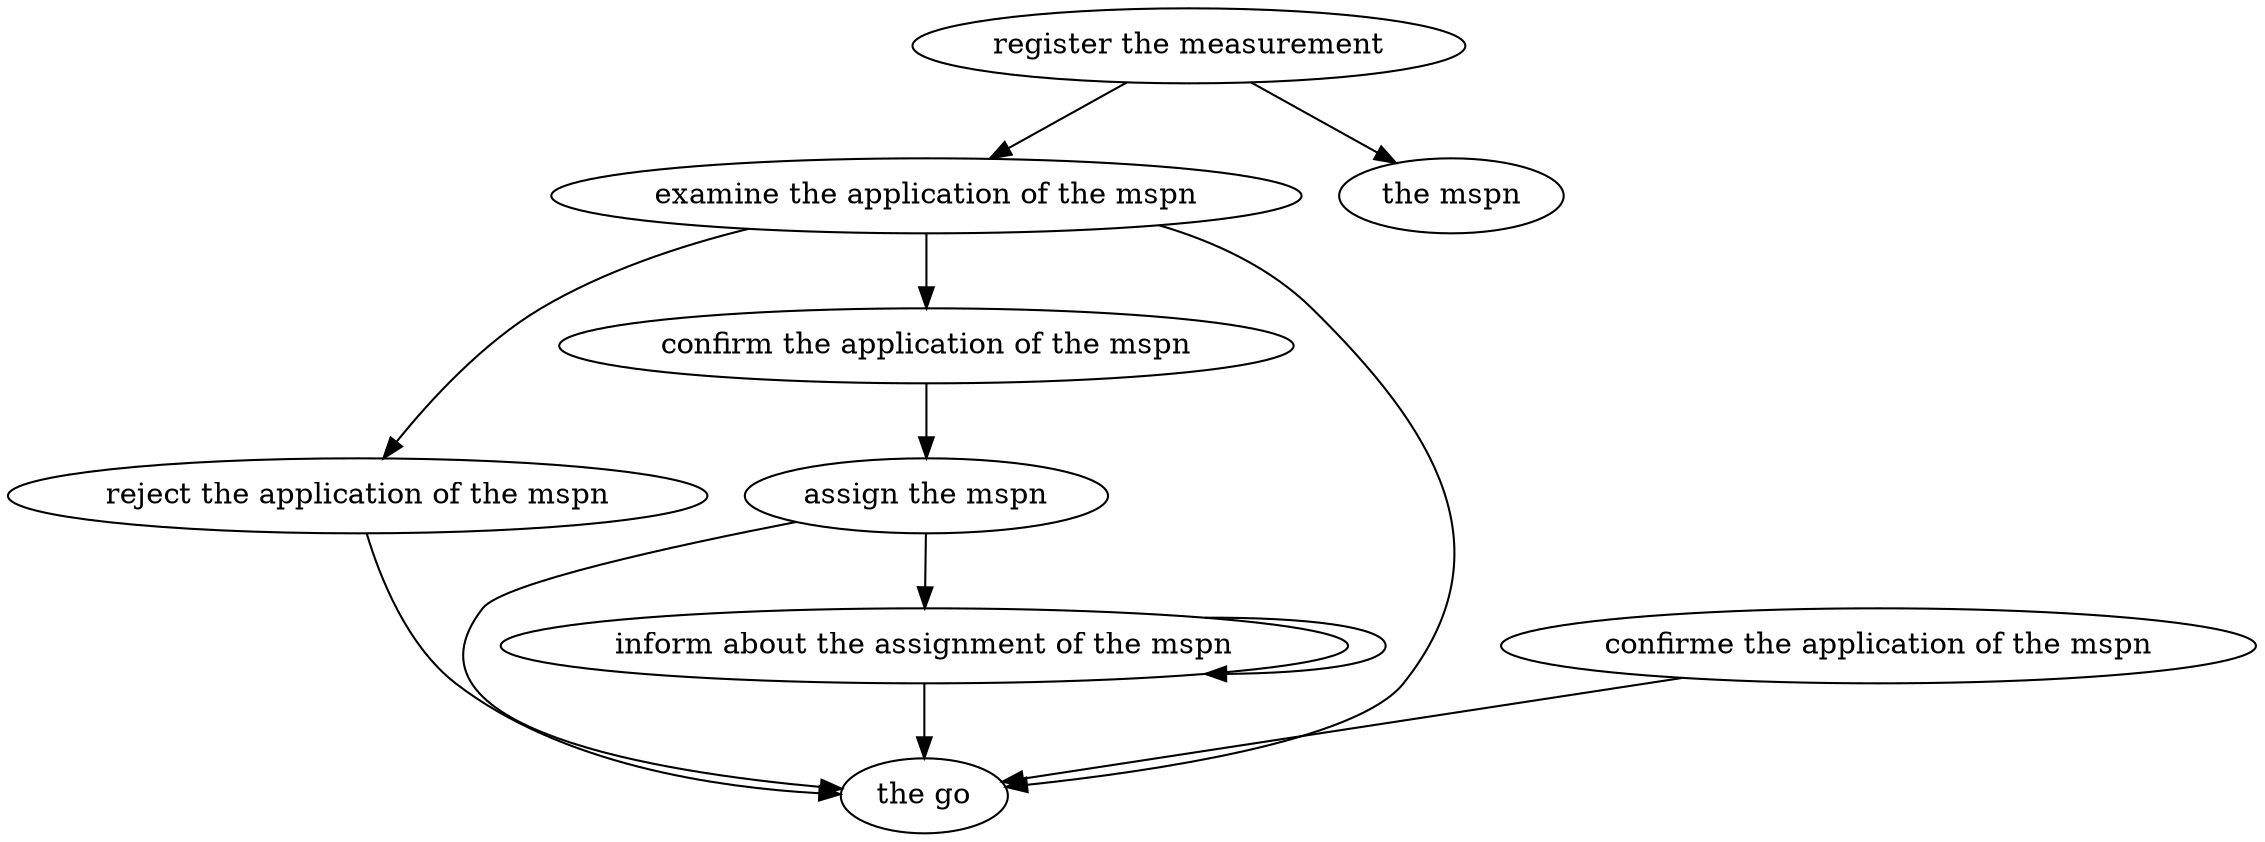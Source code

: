digraph "doc-10.7" {
	graph [name="doc-10.7"];
	"register the measurement"	[attrs="{'type': 'Activity', 'label': 'register the measurement'}"];
	"examine the application of the mspn"	[attrs="{'type': 'Activity', 'label': 'examine the application of the mspn'}"];
	"register the measurement" -> "examine the application of the mspn"	[attrs="{'type': 'flow', 'label': 'flow'}"];
	"the mspn"	[attrs="{'type': 'Actor', 'label': 'the mspn'}"];
	"register the measurement" -> "the mspn"	[attrs="{'type': 'actor performer', 'label': 'actor performer'}"];
	"reject the application of the mspn"	[attrs="{'type': 'Activity', 'label': 'reject the application of the mspn'}"];
	"examine the application of the mspn" -> "reject the application of the mspn"	[attrs="{'type': 'flow', 'label': 'flow'}"];
	"confirm the application of the mspn"	[attrs="{'type': 'Activity', 'label': 'confirm the application of the mspn'}"];
	"examine the application of the mspn" -> "confirm the application of the mspn"	[attrs="{'type': 'flow', 'label': 'flow'}"];
	"the go"	[attrs="{'type': 'Actor', 'label': 'the go'}"];
	"examine the application of the mspn" -> "the go"	[attrs="{'type': 'actor performer', 'label': 'actor performer'}"];
	"reject the application of the mspn" -> "the go"	[attrs="{'type': 'actor performer', 'label': 'actor performer'}"];
	"assign the mspn"	[attrs="{'type': 'Activity', 'label': 'assign the mspn'}"];
	"confirm the application of the mspn" -> "assign the mspn"	[attrs="{'type': 'flow', 'label': 'flow'}"];
	"inform about the assignment of the mspn"	[attrs="{'type': 'Activity', 'label': 'inform about the assignment of the mspn'}"];
	"assign the mspn" -> "inform about the assignment of the mspn"	[attrs="{'type': 'flow', 'label': 'flow'}"];
	"assign the mspn" -> "the go"	[attrs="{'type': 'actor performer', 'label': 'actor performer'}"];
	"inform about the assignment of the mspn" -> "inform about the assignment of the mspn"	[attrs="{'type': 'flow', 'label': 'flow'}"];
	"inform about the assignment of the mspn" -> "the go"	[attrs="{'type': 'actor performer', 'label': 'actor performer'}"];
	"confirme the application of the mspn"	[attrs="{'type': 'Activity', 'label': 'confirme the application of the mspn'}"];
	"confirme the application of the mspn" -> "the go"	[attrs="{'type': 'actor performer', 'label': 'actor performer'}"];
}
